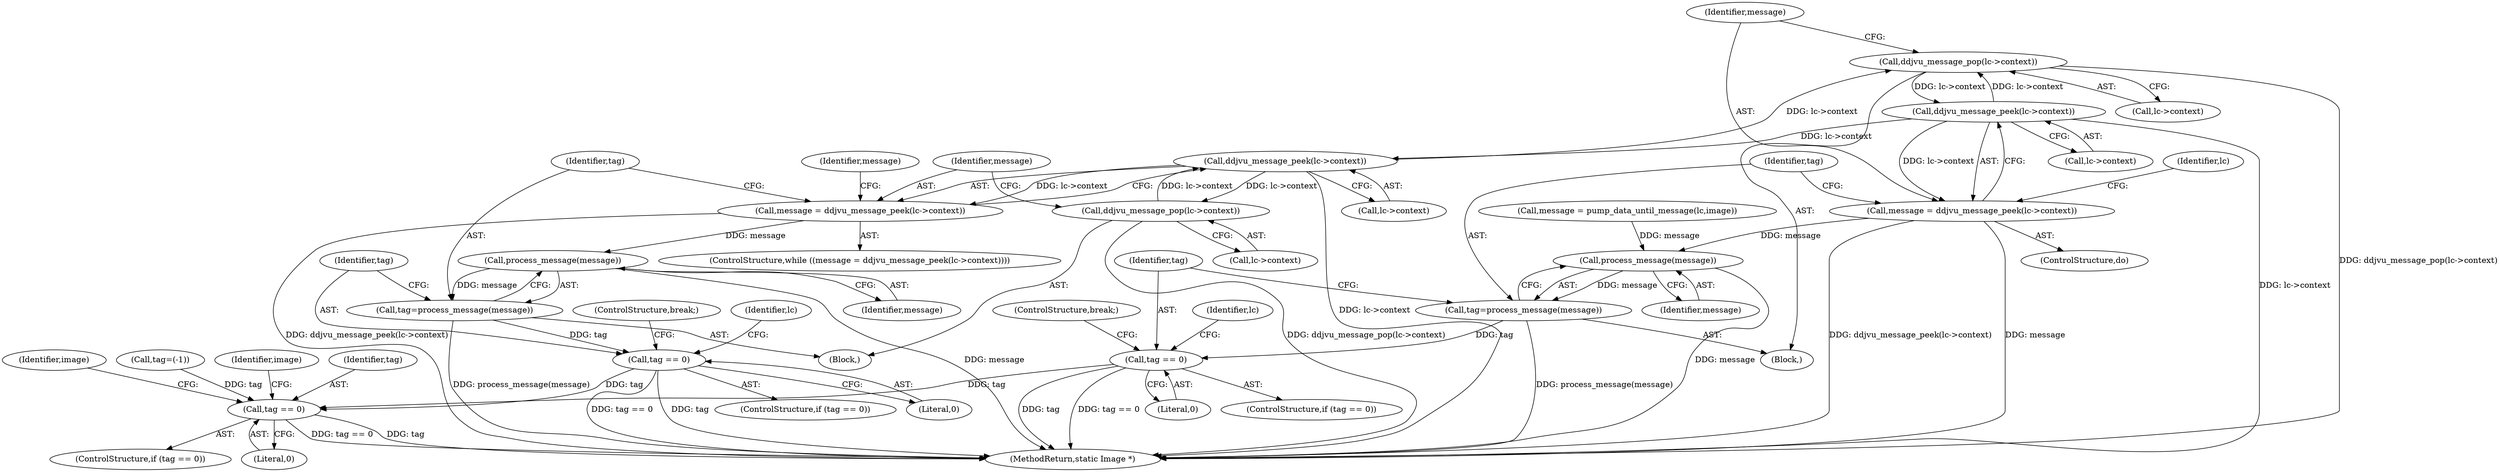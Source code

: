 digraph "0_ImageMagick_f6e9d0d9955e85bdd7540b251cd50d598dacc5e6_11@pointer" {
"1000208" [label="(Call,ddjvu_message_pop(lc->context))"];
"1000172" [label="(Call,ddjvu_message_peek(lc->context))"];
"1000186" [label="(Call,ddjvu_message_pop(lc->context))"];
"1000214" [label="(Call,ddjvu_message_peek(lc->context))"];
"1000208" [label="(Call,ddjvu_message_pop(lc->context))"];
"1000170" [label="(Call,message = ddjvu_message_peek(lc->context))"];
"1000179" [label="(Call,process_message(message))"];
"1000177" [label="(Call,tag=process_message(message))"];
"1000182" [label="(Call,tag == 0)"];
"1000507" [label="(Call,tag == 0)"];
"1000212" [label="(Call,message = ddjvu_message_peek(lc->context))"];
"1000201" [label="(Call,process_message(message))"];
"1000199" [label="(Call,tag=process_message(message))"];
"1000204" [label="(Call,tag == 0)"];
"1000181" [label="(ControlStructure,if (tag == 0))"];
"1000506" [label="(ControlStructure,if (tag == 0))"];
"1000214" [label="(Call,ddjvu_message_peek(lc->context))"];
"1000198" [label="(Block,)"];
"1000182" [label="(Call,tag == 0)"];
"1000199" [label="(Call,tag=process_message(message))"];
"1000172" [label="(Call,ddjvu_message_peek(lc->context))"];
"1000507" [label="(Call,tag == 0)"];
"1000185" [label="(ControlStructure,break;)"];
"1000187" [label="(Call,lc->context)"];
"1000186" [label="(Call,ddjvu_message_pop(lc->context))"];
"1000163" [label="(Call,tag=(-1))"];
"1000221" [label="(Identifier,lc)"];
"1000209" [label="(Call,lc->context)"];
"1000169" [label="(ControlStructure,while ((message = ddjvu_message_peek(lc->context))))"];
"1000206" [label="(Literal,0)"];
"1000204" [label="(Call,tag == 0)"];
"1000197" [label="(ControlStructure,do)"];
"1000190" [label="(Call,message = pump_data_until_message(lc,image))"];
"1000188" [label="(Identifier,lc)"];
"1000170" [label="(Call,message = ddjvu_message_peek(lc->context))"];
"1000173" [label="(Call,lc->context)"];
"1000200" [label="(Identifier,tag)"];
"1000511" [label="(Identifier,image)"];
"1000176" [label="(Block,)"];
"1000203" [label="(ControlStructure,if (tag == 0))"];
"1000508" [label="(Identifier,tag)"];
"1000205" [label="(Identifier,tag)"];
"1000180" [label="(Identifier,message)"];
"1000184" [label="(Literal,0)"];
"1000509" [label="(Literal,0)"];
"1000202" [label="(Identifier,message)"];
"1000516" [label="(MethodReturn,static Image *)"];
"1000515" [label="(Identifier,image)"];
"1000207" [label="(ControlStructure,break;)"];
"1000212" [label="(Call,message = ddjvu_message_peek(lc->context))"];
"1000179" [label="(Call,process_message(message))"];
"1000177" [label="(Call,tag=process_message(message))"];
"1000201" [label="(Call,process_message(message))"];
"1000178" [label="(Identifier,tag)"];
"1000191" [label="(Identifier,message)"];
"1000183" [label="(Identifier,tag)"];
"1000213" [label="(Identifier,message)"];
"1000171" [label="(Identifier,message)"];
"1000208" [label="(Call,ddjvu_message_pop(lc->context))"];
"1000210" [label="(Identifier,lc)"];
"1000215" [label="(Call,lc->context)"];
"1000208" -> "1000198"  [label="AST: "];
"1000208" -> "1000209"  [label="CFG: "];
"1000209" -> "1000208"  [label="AST: "];
"1000213" -> "1000208"  [label="CFG: "];
"1000208" -> "1000516"  [label="DDG: ddjvu_message_pop(lc->context)"];
"1000172" -> "1000208"  [label="DDG: lc->context"];
"1000214" -> "1000208"  [label="DDG: lc->context"];
"1000208" -> "1000214"  [label="DDG: lc->context"];
"1000172" -> "1000170"  [label="AST: "];
"1000172" -> "1000173"  [label="CFG: "];
"1000173" -> "1000172"  [label="AST: "];
"1000170" -> "1000172"  [label="CFG: "];
"1000172" -> "1000516"  [label="DDG: lc->context"];
"1000172" -> "1000170"  [label="DDG: lc->context"];
"1000186" -> "1000172"  [label="DDG: lc->context"];
"1000214" -> "1000172"  [label="DDG: lc->context"];
"1000172" -> "1000186"  [label="DDG: lc->context"];
"1000186" -> "1000176"  [label="AST: "];
"1000186" -> "1000187"  [label="CFG: "];
"1000187" -> "1000186"  [label="AST: "];
"1000171" -> "1000186"  [label="CFG: "];
"1000186" -> "1000516"  [label="DDG: ddjvu_message_pop(lc->context)"];
"1000214" -> "1000212"  [label="AST: "];
"1000214" -> "1000215"  [label="CFG: "];
"1000215" -> "1000214"  [label="AST: "];
"1000212" -> "1000214"  [label="CFG: "];
"1000214" -> "1000516"  [label="DDG: lc->context"];
"1000214" -> "1000212"  [label="DDG: lc->context"];
"1000170" -> "1000169"  [label="AST: "];
"1000171" -> "1000170"  [label="AST: "];
"1000178" -> "1000170"  [label="CFG: "];
"1000191" -> "1000170"  [label="CFG: "];
"1000170" -> "1000516"  [label="DDG: ddjvu_message_peek(lc->context)"];
"1000170" -> "1000179"  [label="DDG: message"];
"1000179" -> "1000177"  [label="AST: "];
"1000179" -> "1000180"  [label="CFG: "];
"1000180" -> "1000179"  [label="AST: "];
"1000177" -> "1000179"  [label="CFG: "];
"1000179" -> "1000516"  [label="DDG: message"];
"1000179" -> "1000177"  [label="DDG: message"];
"1000177" -> "1000176"  [label="AST: "];
"1000178" -> "1000177"  [label="AST: "];
"1000183" -> "1000177"  [label="CFG: "];
"1000177" -> "1000516"  [label="DDG: process_message(message)"];
"1000177" -> "1000182"  [label="DDG: tag"];
"1000182" -> "1000181"  [label="AST: "];
"1000182" -> "1000184"  [label="CFG: "];
"1000183" -> "1000182"  [label="AST: "];
"1000184" -> "1000182"  [label="AST: "];
"1000185" -> "1000182"  [label="CFG: "];
"1000188" -> "1000182"  [label="CFG: "];
"1000182" -> "1000516"  [label="DDG: tag == 0"];
"1000182" -> "1000516"  [label="DDG: tag"];
"1000182" -> "1000507"  [label="DDG: tag"];
"1000507" -> "1000506"  [label="AST: "];
"1000507" -> "1000509"  [label="CFG: "];
"1000508" -> "1000507"  [label="AST: "];
"1000509" -> "1000507"  [label="AST: "];
"1000511" -> "1000507"  [label="CFG: "];
"1000515" -> "1000507"  [label="CFG: "];
"1000507" -> "1000516"  [label="DDG: tag == 0"];
"1000507" -> "1000516"  [label="DDG: tag"];
"1000163" -> "1000507"  [label="DDG: tag"];
"1000204" -> "1000507"  [label="DDG: tag"];
"1000212" -> "1000197"  [label="AST: "];
"1000213" -> "1000212"  [label="AST: "];
"1000221" -> "1000212"  [label="CFG: "];
"1000200" -> "1000212"  [label="CFG: "];
"1000212" -> "1000516"  [label="DDG: ddjvu_message_peek(lc->context)"];
"1000212" -> "1000516"  [label="DDG: message"];
"1000212" -> "1000201"  [label="DDG: message"];
"1000201" -> "1000199"  [label="AST: "];
"1000201" -> "1000202"  [label="CFG: "];
"1000202" -> "1000201"  [label="AST: "];
"1000199" -> "1000201"  [label="CFG: "];
"1000201" -> "1000516"  [label="DDG: message"];
"1000201" -> "1000199"  [label="DDG: message"];
"1000190" -> "1000201"  [label="DDG: message"];
"1000199" -> "1000198"  [label="AST: "];
"1000200" -> "1000199"  [label="AST: "];
"1000205" -> "1000199"  [label="CFG: "];
"1000199" -> "1000516"  [label="DDG: process_message(message)"];
"1000199" -> "1000204"  [label="DDG: tag"];
"1000204" -> "1000203"  [label="AST: "];
"1000204" -> "1000206"  [label="CFG: "];
"1000205" -> "1000204"  [label="AST: "];
"1000206" -> "1000204"  [label="AST: "];
"1000207" -> "1000204"  [label="CFG: "];
"1000210" -> "1000204"  [label="CFG: "];
"1000204" -> "1000516"  [label="DDG: tag"];
"1000204" -> "1000516"  [label="DDG: tag == 0"];
}
